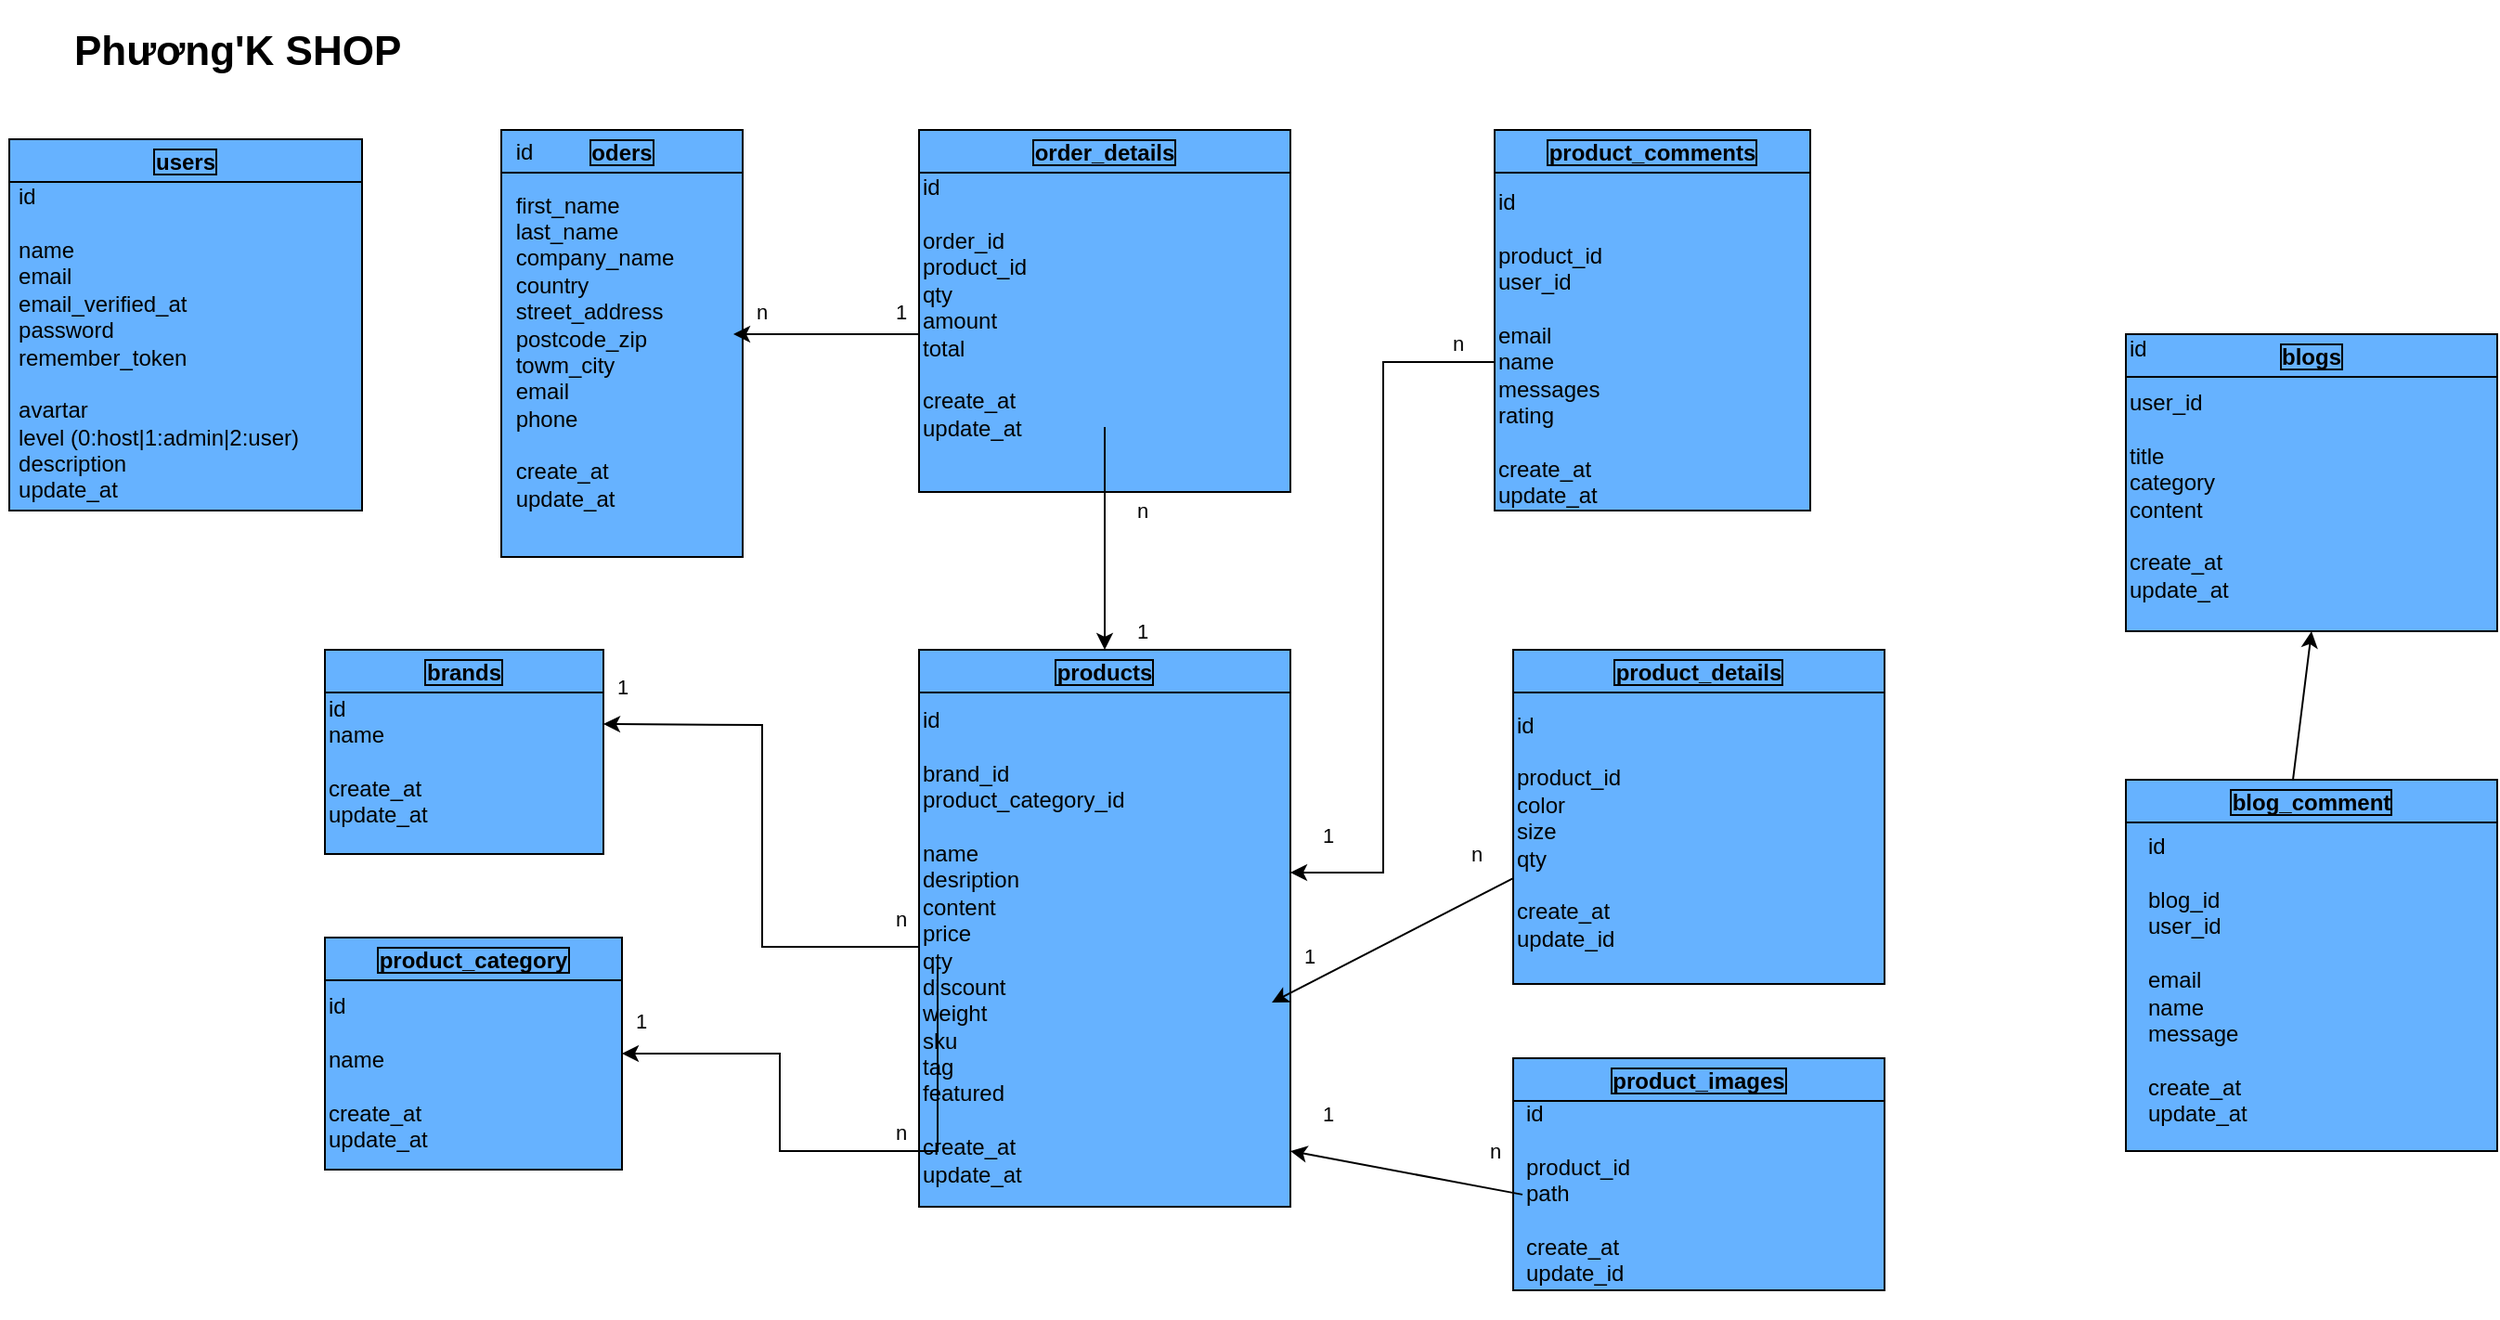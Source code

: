 <mxfile version="18.1.2" type="github">
  <diagram id="T4dnWcBQCs_vMEKI9DX1" name="Page-1">
    <mxGraphModel dx="1771" dy="1501" grid="1" gridSize="10" guides="1" tooltips="1" connect="1" arrows="1" fold="1" page="1" pageScale="1" pageWidth="850" pageHeight="1100" math="0" shadow="0">
      <root>
        <mxCell id="0" />
        <mxCell id="1" parent="0" />
        <mxCell id="f3Y6MoSRswVl3ZdiLO-H-28" value="users" style="swimlane;rounded=0;shadow=0;glass=0;labelBackgroundColor=#66B2FF;labelBorderColor=default;sketch=0;fillColor=#66B2FF;gradientColor=#66B2FF;swimlaneFillColor=#66B2FF;" parent="1" vertex="1">
          <mxGeometry x="-10" y="-35" width="190" height="200" as="geometry" />
        </mxCell>
        <mxCell id="f3Y6MoSRswVl3ZdiLO-H-29" value="&lt;div style=&quot;text-align: left;&quot;&gt;&lt;span style=&quot;background-color: initial;&quot;&gt;id&lt;/span&gt;&lt;/div&gt;&lt;div style=&quot;text-align: left;&quot;&gt;&lt;br&gt;&lt;/div&gt;&lt;div style=&quot;text-align: left;&quot;&gt;&lt;span style=&quot;background-color: initial;&quot;&gt;name&lt;/span&gt;&lt;/div&gt;&lt;div style=&quot;text-align: left;&quot;&gt;&lt;span style=&quot;background-color: initial;&quot;&gt;email&lt;/span&gt;&lt;/div&gt;&lt;div style=&quot;text-align: left;&quot;&gt;&lt;span style=&quot;background-color: initial;&quot;&gt;email_verified_at&lt;/span&gt;&lt;/div&gt;&lt;div style=&quot;text-align: left;&quot;&gt;&lt;span style=&quot;background-color: initial;&quot;&gt;password&lt;/span&gt;&lt;/div&gt;&lt;div style=&quot;text-align: left;&quot;&gt;&lt;span style=&quot;background-color: initial;&quot;&gt;remember_token&lt;/span&gt;&lt;/div&gt;&lt;div style=&quot;text-align: left;&quot;&gt;&lt;span style=&quot;background-color: initial;&quot;&gt;&lt;br&gt;&lt;/span&gt;&lt;/div&gt;&lt;div style=&quot;text-align: left;&quot;&gt;&lt;span style=&quot;background-color: initial;&quot;&gt;avartar&lt;/span&gt;&lt;/div&gt;&lt;div style=&quot;text-align: left;&quot;&gt;&lt;span style=&quot;background-color: initial;&quot;&gt;level (0:host|1:admin|2:user)&lt;/span&gt;&lt;/div&gt;&lt;div style=&quot;text-align: left;&quot;&gt;&lt;span style=&quot;background-color: initial;&quot;&gt;description&lt;/span&gt;&lt;/div&gt;&lt;div style=&quot;text-align: left;&quot;&gt;&lt;span style=&quot;background-color: initial;&quot;&gt;update_at&lt;/span&gt;&lt;/div&gt;" style="text;html=1;align=center;verticalAlign=middle;resizable=0;points=[];autosize=1;strokeColor=none;fillColor=none;" parent="f3Y6MoSRswVl3ZdiLO-H-28" vertex="1">
          <mxGeometry x="-5" y="25" width="170" height="170" as="geometry" />
        </mxCell>
        <mxCell id="f3Y6MoSRswVl3ZdiLO-H-31" value="oders" style="swimlane;rounded=0;shadow=0;glass=0;labelBackgroundColor=#66B2FF;labelBorderColor=default;sketch=0;fillColor=#66B2FF;gradientColor=#66B2FF;swimlaneFillColor=#66B2FF;" parent="1" vertex="1">
          <mxGeometry x="255" y="-40" width="130" height="230" as="geometry" />
        </mxCell>
        <mxCell id="f3Y6MoSRswVl3ZdiLO-H-32" value="&lt;div style=&quot;text-align: left;&quot;&gt;&lt;span style=&quot;background-color: initial;&quot;&gt;id&lt;/span&gt;&lt;/div&gt;&lt;div style=&quot;text-align: left;&quot;&gt;&lt;br&gt;&lt;/div&gt;&lt;div style=&quot;text-align: left;&quot;&gt;&lt;span style=&quot;background-color: initial;&quot;&gt;first_name&lt;/span&gt;&lt;/div&gt;&lt;div style=&quot;text-align: left;&quot;&gt;last_name&lt;span style=&quot;background-color: initial;&quot;&gt;&lt;br&gt;&lt;/span&gt;&lt;/div&gt;&lt;div style=&quot;text-align: left;&quot;&gt;company_name&lt;/div&gt;&lt;div style=&quot;text-align: left;&quot;&gt;country&lt;/div&gt;&lt;div style=&quot;text-align: left;&quot;&gt;street_address&lt;/div&gt;&lt;div style=&quot;text-align: left;&quot;&gt;postcode_zip&lt;/div&gt;&lt;div style=&quot;text-align: left;&quot;&gt;towm_city&lt;/div&gt;&lt;div style=&quot;text-align: left;&quot;&gt;email&lt;/div&gt;&lt;div style=&quot;text-align: left;&quot;&gt;phone&lt;/div&gt;&lt;div style=&quot;text-align: left;&quot;&gt;&lt;br&gt;&lt;/div&gt;&lt;div style=&quot;text-align: left;&quot;&gt;create_at&lt;/div&gt;&lt;div style=&quot;text-align: left;&quot;&gt;update_at&lt;/div&gt;" style="text;html=1;align=center;verticalAlign=middle;resizable=0;points=[];autosize=1;strokeColor=none;fillColor=none;" parent="f3Y6MoSRswVl3ZdiLO-H-31" vertex="1">
          <mxGeometry y="5" width="100" height="200" as="geometry" />
        </mxCell>
        <mxCell id="f3Y6MoSRswVl3ZdiLO-H-33" value="brands" style="swimlane;rounded=0;shadow=0;glass=0;labelBackgroundColor=#66B2FF;labelBorderColor=default;sketch=0;fillColor=#66B2FF;gradientColor=#66B2FF;swimlaneFillColor=#66B2FF;" parent="1" vertex="1">
          <mxGeometry x="160" y="240" width="150" height="110" as="geometry" />
        </mxCell>
        <mxCell id="f3Y6MoSRswVl3ZdiLO-H-34" value="&lt;div style=&quot;&quot;&gt;id&lt;/div&gt;&lt;div style=&quot;&quot;&gt;name&lt;/div&gt;&lt;div style=&quot;&quot;&gt;&lt;br&gt;&lt;/div&gt;&lt;div style=&quot;&quot;&gt;create_at&lt;/div&gt;&lt;div style=&quot;&quot;&gt;update_at&lt;/div&gt;" style="text;html=1;align=left;verticalAlign=middle;resizable=0;points=[];autosize=1;strokeColor=none;fillColor=none;" parent="f3Y6MoSRswVl3ZdiLO-H-33" vertex="1">
          <mxGeometry y="20" width="70" height="80" as="geometry" />
        </mxCell>
        <mxCell id="f3Y6MoSRswVl3ZdiLO-H-35" value="order_details" style="swimlane;rounded=0;shadow=0;glass=0;labelBackgroundColor=#66B2FF;labelBorderColor=default;sketch=0;fillColor=#66B2FF;gradientColor=#66B2FF;swimlaneFillColor=#66B2FF;" parent="1" vertex="1">
          <mxGeometry x="480" y="-40" width="200" height="195" as="geometry" />
        </mxCell>
        <mxCell id="f3Y6MoSRswVl3ZdiLO-H-36" value="&lt;div style=&quot;&quot;&gt;id&lt;/div&gt;&lt;div style=&quot;&quot;&gt;&lt;br&gt;&lt;/div&gt;&lt;div style=&quot;&quot;&gt;order_id&lt;/div&gt;&lt;div style=&quot;&quot;&gt;product_id&lt;/div&gt;&lt;div style=&quot;&quot;&gt;qty&lt;/div&gt;&lt;div style=&quot;&quot;&gt;amount&lt;/div&gt;&lt;div style=&quot;&quot;&gt;total&lt;/div&gt;&lt;div style=&quot;&quot;&gt;&lt;br&gt;&lt;/div&gt;&lt;div style=&quot;&quot;&gt;create_at&lt;/div&gt;&lt;div style=&quot;&quot;&gt;update_at&lt;/div&gt;&lt;div style=&quot;&quot;&gt;&lt;br&gt;&lt;/div&gt;&lt;div style=&quot;&quot;&gt;&lt;br&gt;&lt;/div&gt;" style="text;html=1;align=left;verticalAlign=middle;resizable=0;points=[];autosize=1;strokeColor=none;fillColor=none;" parent="f3Y6MoSRswVl3ZdiLO-H-35" vertex="1">
          <mxGeometry y="25" width="70" height="170" as="geometry" />
        </mxCell>
        <mxCell id="f6x3T9-N5qJxFnbA3yFt-5" value="1" style="text;html=1;align=center;verticalAlign=middle;resizable=0;points=[];autosize=1;strokeColor=none;fillColor=none;fontSize=11;" vertex="1" parent="f3Y6MoSRswVl3ZdiLO-H-35">
          <mxGeometry x="-20" y="87.5" width="20" height="20" as="geometry" />
        </mxCell>
        <mxCell id="f3Y6MoSRswVl3ZdiLO-H-37" value="products" style="swimlane;rounded=0;shadow=0;glass=0;labelBackgroundColor=#66B2FF;labelBorderColor=default;sketch=0;fillColor=#66B2FF;gradientColor=#66B2FF;swimlaneFillColor=#66B2FF;startSize=23;" parent="1" vertex="1">
          <mxGeometry x="480" y="240" width="200" height="300" as="geometry" />
        </mxCell>
        <mxCell id="f3Y6MoSRswVl3ZdiLO-H-38" value="id&lt;br&gt;&lt;br&gt;brand_id&lt;br&gt;product_category_id&lt;br&gt;&lt;br&gt;name&lt;br&gt;desription&lt;br&gt;content&lt;br&gt;price&lt;br&gt;qty&lt;br&gt;discount&lt;br&gt;weight&lt;br&gt;sku&lt;br&gt;tag&lt;br&gt;featured&lt;br&gt;&lt;br&gt;create_at&lt;br&gt;update_at" style="text;html=1;align=left;verticalAlign=middle;resizable=0;points=[];autosize=1;strokeColor=none;fillColor=none;" parent="f3Y6MoSRswVl3ZdiLO-H-37" vertex="1">
          <mxGeometry y="30" width="120" height="260" as="geometry" />
        </mxCell>
        <mxCell id="f3Y6MoSRswVl3ZdiLO-H-41" value="product_comments" style="swimlane;rounded=0;shadow=0;glass=0;labelBackgroundColor=#66B2FF;labelBorderColor=default;sketch=0;fillColor=#66B2FF;gradientColor=#66B2FF;swimlaneFillColor=#66B2FF;" parent="1" vertex="1">
          <mxGeometry x="790" y="-40" width="170" height="205" as="geometry" />
        </mxCell>
        <mxCell id="f3Y6MoSRswVl3ZdiLO-H-42" value="&lt;div style=&quot;&quot;&gt;id&lt;/div&gt;&lt;div style=&quot;&quot;&gt;&lt;br&gt;&lt;/div&gt;&lt;div style=&quot;&quot;&gt;product_id&lt;/div&gt;&lt;div style=&quot;&quot;&gt;user_id&lt;/div&gt;&lt;div style=&quot;&quot;&gt;&lt;br&gt;&lt;/div&gt;&lt;div style=&quot;&quot;&gt;email&lt;/div&gt;&lt;div style=&quot;&quot;&gt;name&lt;/div&gt;&lt;div style=&quot;&quot;&gt;messages&lt;/div&gt;&lt;div style=&quot;&quot;&gt;rating&lt;/div&gt;&lt;div style=&quot;&quot;&gt;&lt;br&gt;&lt;/div&gt;&lt;div style=&quot;&quot;&gt;create_at&lt;/div&gt;&lt;div style=&quot;&quot;&gt;update_at&lt;/div&gt;&lt;div style=&quot;&quot;&gt;&lt;br&gt;&lt;/div&gt;" style="text;html=1;align=left;verticalAlign=middle;resizable=0;points=[];autosize=1;strokeColor=none;fillColor=none;" parent="f3Y6MoSRswVl3ZdiLO-H-41" vertex="1">
          <mxGeometry y="30" width="70" height="190" as="geometry" />
        </mxCell>
        <mxCell id="f3Y6MoSRswVl3ZdiLO-H-46" value="product_images" style="swimlane;rounded=0;shadow=0;glass=0;labelBackgroundColor=#66B2FF;labelBorderColor=default;sketch=0;fillColor=#66B2FF;gradientColor=#66B2FF;swimlaneFillColor=#66B2FF;" parent="1" vertex="1">
          <mxGeometry x="800" y="460" width="200" height="125" as="geometry" />
        </mxCell>
        <mxCell id="f3Y6MoSRswVl3ZdiLO-H-47" value="&lt;div style=&quot;&quot;&gt;id&lt;/div&gt;&lt;div style=&quot;&quot;&gt;&lt;br&gt;&lt;/div&gt;&lt;div style=&quot;&quot;&gt;product_id&lt;/div&gt;&lt;div style=&quot;&quot;&gt;path&lt;/div&gt;&lt;div style=&quot;&quot;&gt;&lt;br&gt;&lt;/div&gt;&lt;div style=&quot;&quot;&gt;create_at&lt;/div&gt;&lt;div style=&quot;&quot;&gt;update_id&lt;/div&gt;&lt;div style=&quot;&quot;&gt;&lt;br&gt;&lt;/div&gt;" style="text;html=1;align=left;verticalAlign=middle;resizable=0;points=[];autosize=1;strokeColor=none;fillColor=none;" parent="f3Y6MoSRswVl3ZdiLO-H-46" vertex="1">
          <mxGeometry x="5" y="20" width="70" height="120" as="geometry" />
        </mxCell>
        <mxCell id="f3Y6MoSRswVl3ZdiLO-H-48" value="product_category" style="swimlane;rounded=0;shadow=0;glass=0;labelBackgroundColor=#66B2FF;labelBorderColor=default;sketch=0;fillColor=#66B2FF;gradientColor=#66B2FF;swimlaneFillColor=#66B2FF;" parent="1" vertex="1">
          <mxGeometry x="160" y="395" width="160" height="125" as="geometry" />
        </mxCell>
        <mxCell id="f3Y6MoSRswVl3ZdiLO-H-49" value="&lt;div style=&quot;&quot;&gt;id&lt;/div&gt;&lt;div style=&quot;&quot;&gt;&lt;br&gt;&lt;/div&gt;&lt;div style=&quot;&quot;&gt;name&lt;/div&gt;&lt;div style=&quot;&quot;&gt;&lt;br&gt;&lt;/div&gt;&lt;div style=&quot;&quot;&gt;create_at&lt;/div&gt;&lt;div style=&quot;&quot;&gt;update_at&lt;/div&gt;&lt;div style=&quot;&quot;&gt;&lt;br&gt;&lt;/div&gt;" style="text;html=1;align=left;verticalAlign=middle;resizable=0;points=[];autosize=1;strokeColor=none;fillColor=none;" parent="f3Y6MoSRswVl3ZdiLO-H-48" vertex="1">
          <mxGeometry y="30" width="70" height="100" as="geometry" />
        </mxCell>
        <mxCell id="f3Y6MoSRswVl3ZdiLO-H-50" value="blogs" style="swimlane;rounded=0;shadow=0;glass=0;labelBackgroundColor=#66B2FF;labelBorderColor=default;sketch=0;fillColor=#66B2FF;gradientColor=#66B2FF;swimlaneFillColor=#66B2FF;startSize=23;" parent="1" vertex="1">
          <mxGeometry x="1130" y="70" width="200" height="160" as="geometry" />
        </mxCell>
        <mxCell id="f3Y6MoSRswVl3ZdiLO-H-51" value="&lt;div style=&quot;&quot;&gt;id&lt;/div&gt;&lt;div style=&quot;&quot;&gt;&lt;br&gt;&lt;/div&gt;&lt;div style=&quot;&quot;&gt;user_id&lt;/div&gt;&lt;div style=&quot;&quot;&gt;&lt;br&gt;&lt;/div&gt;&lt;div style=&quot;&quot;&gt;title&lt;/div&gt;&lt;div style=&quot;&quot;&gt;category&lt;/div&gt;&lt;div style=&quot;&quot;&gt;content&lt;/div&gt;&lt;div style=&quot;&quot;&gt;&lt;br&gt;&lt;/div&gt;&lt;div style=&quot;&quot;&gt;create_at&lt;/div&gt;&lt;div style=&quot;&quot;&gt;update_at&lt;/div&gt;&lt;div style=&quot;&quot;&gt;&lt;br&gt;&lt;/div&gt;" style="text;html=1;align=left;verticalAlign=middle;resizable=0;points=[];autosize=1;strokeColor=none;fillColor=none;" parent="f3Y6MoSRswVl3ZdiLO-H-50" vertex="1">
          <mxGeometry width="70" height="160" as="geometry" />
        </mxCell>
        <mxCell id="f3Y6MoSRswVl3ZdiLO-H-52" value="blog_comment" style="swimlane;rounded=0;shadow=0;glass=0;labelBackgroundColor=#66B2FF;labelBorderColor=default;sketch=0;fillColor=#66B2FF;gradientColor=#66B2FF;swimlaneFillColor=#66B2FF;startSize=23;" parent="1" vertex="1">
          <mxGeometry x="1130" y="310" width="200" height="200" as="geometry" />
        </mxCell>
        <mxCell id="f3Y6MoSRswVl3ZdiLO-H-53" value="&lt;div style=&quot;&quot;&gt;id&lt;/div&gt;&lt;div style=&quot;&quot;&gt;&lt;br&gt;&lt;/div&gt;&lt;div style=&quot;&quot;&gt;blog_id&lt;/div&gt;&lt;div style=&quot;&quot;&gt;user_id&lt;/div&gt;&lt;div style=&quot;&quot;&gt;&lt;br&gt;&lt;/div&gt;&lt;div style=&quot;&quot;&gt;email&lt;/div&gt;&lt;div style=&quot;&quot;&gt;name&lt;/div&gt;&lt;div style=&quot;&quot;&gt;message&lt;/div&gt;&lt;div style=&quot;&quot;&gt;&lt;br&gt;&lt;/div&gt;&lt;div style=&quot;&quot;&gt;create_at&lt;/div&gt;&lt;div style=&quot;&quot;&gt;update_at&lt;/div&gt;&lt;div style=&quot;&quot;&gt;&lt;br&gt;&lt;/div&gt;" style="text;html=1;align=left;verticalAlign=middle;resizable=0;points=[];autosize=1;strokeColor=none;fillColor=none;" parent="f3Y6MoSRswVl3ZdiLO-H-52" vertex="1">
          <mxGeometry x="10" y="30" width="70" height="170" as="geometry" />
        </mxCell>
        <mxCell id="f6x3T9-N5qJxFnbA3yFt-2" value="product_details" style="swimlane;rounded=0;shadow=0;glass=0;labelBackgroundColor=#66B2FF;labelBorderColor=default;sketch=0;fillColor=#66B2FF;gradientColor=#66B2FF;swimlaneFillColor=#66B2FF;" vertex="1" parent="1">
          <mxGeometry x="800" y="240" width="200" height="180" as="geometry" />
        </mxCell>
        <mxCell id="f6x3T9-N5qJxFnbA3yFt-3" value="&lt;div style=&quot;&quot;&gt;id&lt;/div&gt;&lt;div style=&quot;&quot;&gt;&lt;br&gt;&lt;/div&gt;&lt;div style=&quot;&quot;&gt;product_id&lt;/div&gt;&lt;div style=&quot;&quot;&gt;color&lt;/div&gt;&lt;div style=&quot;&quot;&gt;size&lt;/div&gt;&lt;div style=&quot;&quot;&gt;qty&lt;/div&gt;&lt;div style=&quot;&quot;&gt;&lt;br&gt;&lt;/div&gt;&lt;div style=&quot;&quot;&gt;create_at&lt;/div&gt;&lt;div style=&quot;&quot;&gt;update_id&lt;/div&gt;&lt;div style=&quot;&quot;&gt;&lt;br&gt;&lt;/div&gt;" style="text;html=1;align=left;verticalAlign=middle;resizable=0;points=[];autosize=1;strokeColor=none;fillColor=none;" vertex="1" parent="f6x3T9-N5qJxFnbA3yFt-2">
          <mxGeometry y="30" width="70" height="150" as="geometry" />
        </mxCell>
        <mxCell id="f6x3T9-N5qJxFnbA3yFt-4" value="" style="endArrow=classic;html=1;rounded=0;fontSize=11;" edge="1" parent="1" source="f3Y6MoSRswVl3ZdiLO-H-36">
          <mxGeometry width="50" height="50" relative="1" as="geometry">
            <mxPoint x="620" y="320" as="sourcePoint" />
            <mxPoint x="380" y="70" as="targetPoint" />
          </mxGeometry>
        </mxCell>
        <mxCell id="f6x3T9-N5qJxFnbA3yFt-6" value="n" style="text;html=1;align=center;verticalAlign=middle;resizable=0;points=[];autosize=1;strokeColor=none;fillColor=none;fontSize=11;" vertex="1" parent="1">
          <mxGeometry x="385" y="47.5" width="20" height="20" as="geometry" />
        </mxCell>
        <mxCell id="f6x3T9-N5qJxFnbA3yFt-9" value="" style="endArrow=classic;html=1;rounded=0;fontSize=11;entryX=0.5;entryY=0;entryDx=0;entryDy=0;" edge="1" parent="1" target="f3Y6MoSRswVl3ZdiLO-H-37">
          <mxGeometry width="50" height="50" relative="1" as="geometry">
            <mxPoint x="580" y="120" as="sourcePoint" />
            <mxPoint x="670" y="270" as="targetPoint" />
          </mxGeometry>
        </mxCell>
        <mxCell id="f6x3T9-N5qJxFnbA3yFt-10" value="1" style="text;html=1;align=center;verticalAlign=middle;resizable=0;points=[];autosize=1;strokeColor=none;fillColor=none;fontSize=11;" vertex="1" parent="1">
          <mxGeometry x="590" y="220" width="20" height="20" as="geometry" />
        </mxCell>
        <mxCell id="f6x3T9-N5qJxFnbA3yFt-11" value="n" style="text;html=1;align=center;verticalAlign=middle;resizable=0;points=[];autosize=1;strokeColor=none;fillColor=none;fontSize=11;" vertex="1" parent="1">
          <mxGeometry x="590" y="155" width="20" height="20" as="geometry" />
        </mxCell>
        <mxCell id="f6x3T9-N5qJxFnbA3yFt-12" value="" style="endArrow=classic;html=1;rounded=0;fontSize=11;edgeStyle=orthogonalEdgeStyle;" edge="1" parent="1" source="f3Y6MoSRswVl3ZdiLO-H-38">
          <mxGeometry width="50" height="50" relative="1" as="geometry">
            <mxPoint x="620" y="320" as="sourcePoint" />
            <mxPoint x="310" y="280" as="targetPoint" />
          </mxGeometry>
        </mxCell>
        <mxCell id="f6x3T9-N5qJxFnbA3yFt-13" value="1" style="text;html=1;align=center;verticalAlign=middle;resizable=0;points=[];autosize=1;strokeColor=none;fillColor=none;fontSize=11;" vertex="1" parent="1">
          <mxGeometry x="310" y="250" width="20" height="20" as="geometry" />
        </mxCell>
        <mxCell id="f6x3T9-N5qJxFnbA3yFt-14" value="n" style="text;html=1;align=center;verticalAlign=middle;resizable=0;points=[];autosize=1;strokeColor=none;fillColor=none;fontSize=11;" vertex="1" parent="1">
          <mxGeometry x="460" y="375" width="20" height="20" as="geometry" />
        </mxCell>
        <mxCell id="f6x3T9-N5qJxFnbA3yFt-15" value="" style="endArrow=classic;html=1;rounded=0;fontSize=11;edgeStyle=orthogonalEdgeStyle;entryX=1;entryY=0.5;entryDx=0;entryDy=0;" edge="1" parent="1" target="f3Y6MoSRswVl3ZdiLO-H-48">
          <mxGeometry width="50" height="50" relative="1" as="geometry">
            <mxPoint x="490" y="410" as="sourcePoint" />
            <mxPoint x="320" y="290" as="targetPoint" />
            <Array as="points">
              <mxPoint x="490" y="510" />
              <mxPoint x="405" y="510" />
              <mxPoint x="405" y="458" />
            </Array>
          </mxGeometry>
        </mxCell>
        <mxCell id="f6x3T9-N5qJxFnbA3yFt-16" value="n" style="text;html=1;align=center;verticalAlign=middle;resizable=0;points=[];autosize=1;strokeColor=none;fillColor=none;fontSize=11;" vertex="1" parent="1">
          <mxGeometry x="460" y="490" width="20" height="20" as="geometry" />
        </mxCell>
        <mxCell id="f6x3T9-N5qJxFnbA3yFt-17" value="1" style="text;html=1;align=center;verticalAlign=middle;resizable=0;points=[];autosize=1;strokeColor=none;fillColor=none;fontSize=11;" vertex="1" parent="1">
          <mxGeometry x="320" y="430" width="20" height="20" as="geometry" />
        </mxCell>
        <mxCell id="f6x3T9-N5qJxFnbA3yFt-18" value="" style="endArrow=classic;html=1;rounded=0;fontSize=11;edgeStyle=orthogonalEdgeStyle;" edge="1" parent="1" source="f3Y6MoSRswVl3ZdiLO-H-42">
          <mxGeometry width="50" height="50" relative="1" as="geometry">
            <mxPoint x="780" y="30" as="sourcePoint" />
            <mxPoint x="680" y="360" as="targetPoint" />
            <Array as="points">
              <mxPoint x="730" y="85" />
              <mxPoint x="730" y="360" />
            </Array>
          </mxGeometry>
        </mxCell>
        <mxCell id="f6x3T9-N5qJxFnbA3yFt-19" value="" style="endArrow=classic;html=1;rounded=0;fontSize=11;" edge="1" parent="1" source="f6x3T9-N5qJxFnbA3yFt-3">
          <mxGeometry width="50" height="50" relative="1" as="geometry">
            <mxPoint x="620" y="320" as="sourcePoint" />
            <mxPoint x="670" y="430" as="targetPoint" />
          </mxGeometry>
        </mxCell>
        <mxCell id="f6x3T9-N5qJxFnbA3yFt-20" value="" style="endArrow=classic;html=1;rounded=0;fontSize=11;" edge="1" parent="1" source="f3Y6MoSRswVl3ZdiLO-H-47">
          <mxGeometry width="50" height="50" relative="1" as="geometry">
            <mxPoint x="620" y="320" as="sourcePoint" />
            <mxPoint x="680" y="510" as="targetPoint" />
          </mxGeometry>
        </mxCell>
        <mxCell id="f6x3T9-N5qJxFnbA3yFt-21" value="n" style="text;html=1;align=center;verticalAlign=middle;resizable=0;points=[];autosize=1;strokeColor=none;fillColor=none;fontSize=11;" vertex="1" parent="1">
          <mxGeometry x="780" y="500" width="20" height="20" as="geometry" />
        </mxCell>
        <mxCell id="f6x3T9-N5qJxFnbA3yFt-22" value="n" style="text;html=1;align=center;verticalAlign=middle;resizable=0;points=[];autosize=1;strokeColor=none;fillColor=none;fontSize=11;" vertex="1" parent="1">
          <mxGeometry x="770" y="340" width="20" height="20" as="geometry" />
        </mxCell>
        <mxCell id="f6x3T9-N5qJxFnbA3yFt-23" value="n" style="text;html=1;align=center;verticalAlign=middle;resizable=0;points=[];autosize=1;strokeColor=none;fillColor=none;fontSize=11;" vertex="1" parent="1">
          <mxGeometry x="760" y="65" width="20" height="20" as="geometry" />
        </mxCell>
        <mxCell id="f6x3T9-N5qJxFnbA3yFt-24" value="1" style="text;html=1;align=center;verticalAlign=middle;resizable=0;points=[];autosize=1;strokeColor=none;fillColor=none;fontSize=11;" vertex="1" parent="1">
          <mxGeometry x="690" y="480" width="20" height="20" as="geometry" />
        </mxCell>
        <mxCell id="f6x3T9-N5qJxFnbA3yFt-25" value="1" style="text;html=1;align=center;verticalAlign=middle;resizable=0;points=[];autosize=1;strokeColor=none;fillColor=none;fontSize=11;" vertex="1" parent="1">
          <mxGeometry x="680" y="395" width="20" height="20" as="geometry" />
        </mxCell>
        <mxCell id="f6x3T9-N5qJxFnbA3yFt-26" value="1" style="text;html=1;align=center;verticalAlign=middle;resizable=0;points=[];autosize=1;strokeColor=none;fillColor=none;fontSize=11;" vertex="1" parent="1">
          <mxGeometry x="690" y="330" width="20" height="20" as="geometry" />
        </mxCell>
        <mxCell id="f6x3T9-N5qJxFnbA3yFt-27" value="" style="endArrow=classic;html=1;rounded=0;fontSize=11;entryX=0.5;entryY=1;entryDx=0;entryDy=0;" edge="1" parent="1" target="f3Y6MoSRswVl3ZdiLO-H-50">
          <mxGeometry width="50" height="50" relative="1" as="geometry">
            <mxPoint x="1220" y="310" as="sourcePoint" />
            <mxPoint x="1270" y="260" as="targetPoint" />
          </mxGeometry>
        </mxCell>
        <mxCell id="f6x3T9-N5qJxFnbA3yFt-28" value="&lt;h1&gt;Phương&#39;K SHOP&lt;/h1&gt;&lt;p&gt;&lt;br&gt;&lt;/p&gt;" style="text;html=1;strokeColor=none;fillColor=none;spacing=5;spacingTop=-20;whiteSpace=wrap;overflow=hidden;rounded=0;fontSize=11;" vertex="1" parent="1">
          <mxGeometry x="20" y="-100" width="190" height="30" as="geometry" />
        </mxCell>
      </root>
    </mxGraphModel>
  </diagram>
</mxfile>
